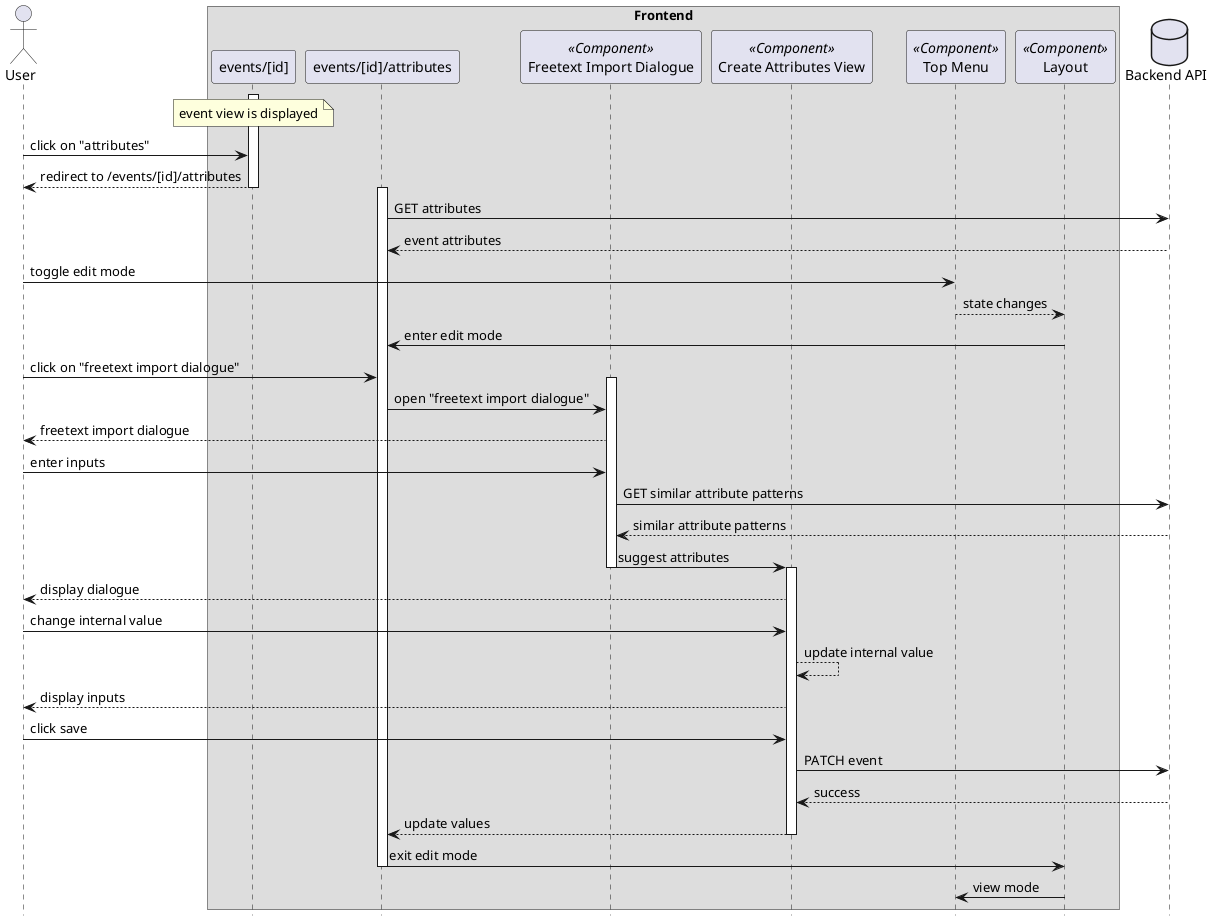 @startuml
hide footbox

actor User as user
box "Frontend"
participant "events/[id]" as eventview
participant "events/[id]/attributes" as attributelist
participant "Freetext Import Dialogue" as freetextdialogue <<Component>>
participant "Create Attributes View" as createattributesview <<Component>>
participant "Top Menu" as topmenu <<Component>>
participant "Layout" as layout <<Component>>
end box
database "Backend API" as api

note over eventview : event view is displayed

activate eventview
user -> eventview : click on "attributes"
eventview --> user : redirect to /events/[id]/attributes
deactivate eventview

activate attributelist
attributelist -> api : GET attributes
api --> attributelist : event attributes

user -> topmenu : toggle edit mode
topmenu --> layout : state changes
layout -> attributelist : enter edit mode
user -> attributelist : click on "freetext import dialogue"


activate freetextdialogue
attributelist -> freetextdialogue : open "freetext import dialogue"
freetextdialogue --> user : freetext import dialogue
user -> freetextdialogue : enter inputs
freetextdialogue -> api : GET similar attribute patterns
api --> freetextdialogue : similar attribute patterns

freetextdialogue -> createattributesview : suggest attributes
deactivate freetextdialogue
activate createattributesview
createattributesview --> user : display dialogue
user -> createattributesview : change internal value
createattributesview --> createattributesview : update internal value
createattributesview --> user : display inputs 
user -> createattributesview : click save

createattributesview -> api : PATCH event
api --> createattributesview : success
createattributesview --> attributelist : update values
deactivate createattributesview

attributelist -> layout : exit edit mode
deactivate attributelist
layout -> topmenu : view mode
@enduml
